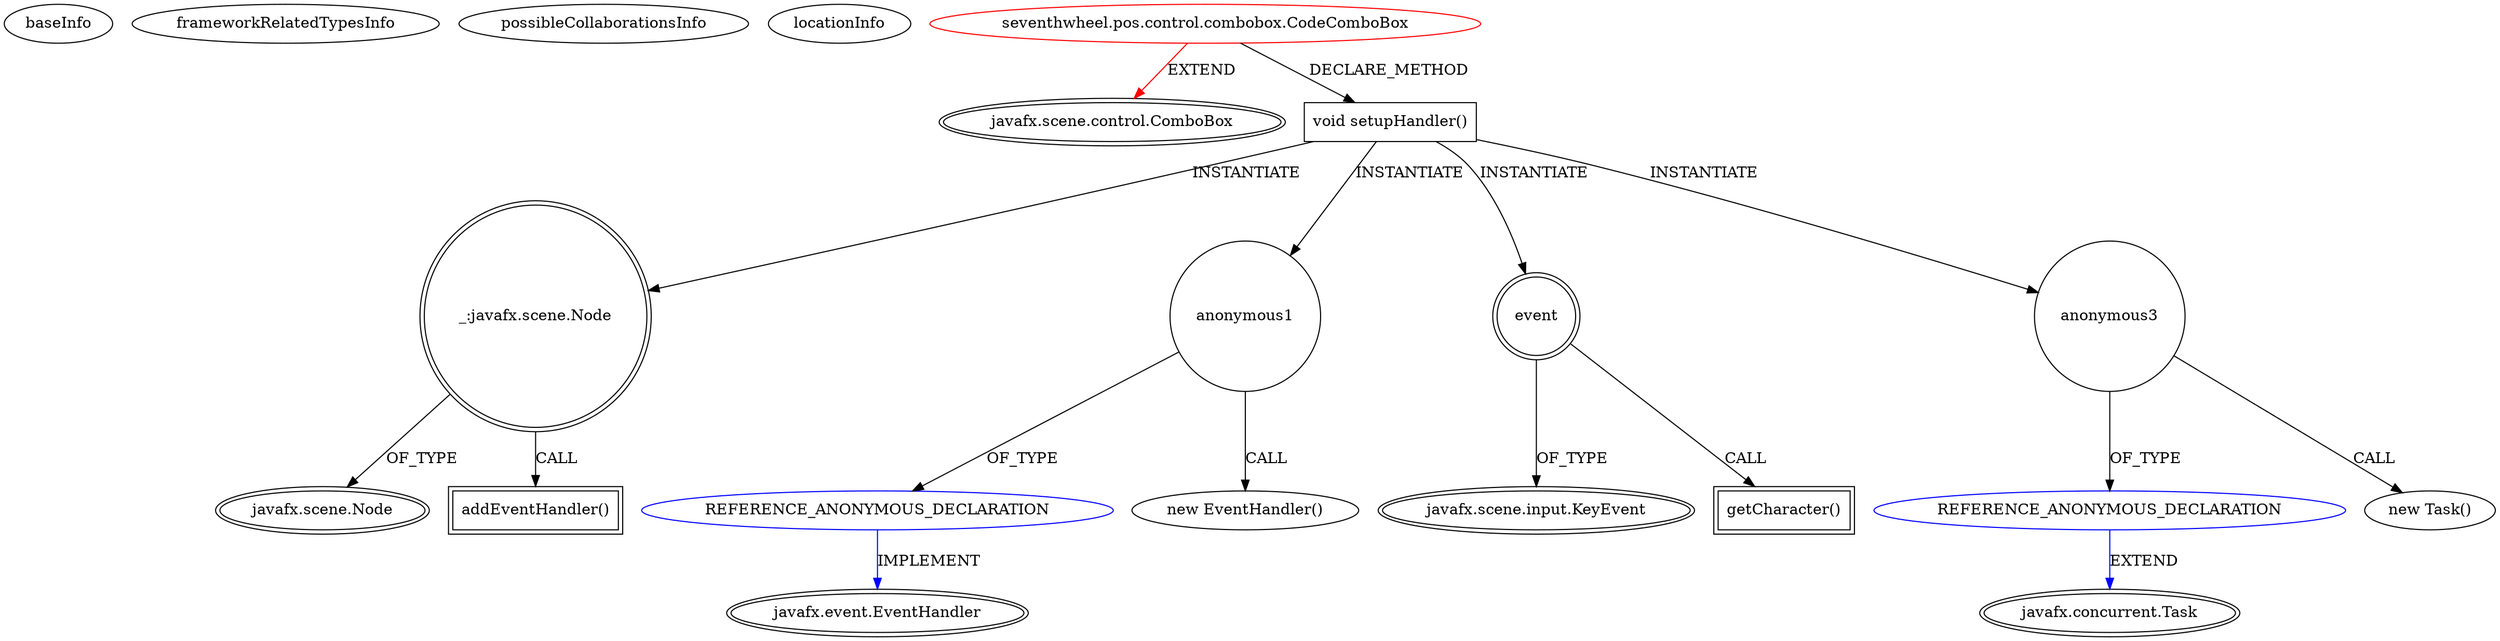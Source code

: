 digraph {
baseInfo[graphId=12,category="extension_graph",isAnonymous=false,possibleRelation=true]
frameworkRelatedTypesInfo[0="javafx.scene.control.ComboBox"]
possibleCollaborationsInfo[0="12~CLIENT_METHOD_DECLARATION-INSTANTIATION-~javafx.scene.control.ComboBox ~javafx.concurrent.Task ~false~true",1="12~CLIENT_METHOD_DECLARATION-INSTANTIATION-~javafx.scene.control.ComboBox ~javafx.event.EventHandler ~false~true"]
locationInfo[projectName="7thwheel-medaka-chan",filePath="/7thwheel-medaka-chan/medaka-chan-master/src/seventhwheel/pos/control/combobox/CodeComboBox.java",contextSignature="CodeComboBox",graphId="12"]
0[label="seventhwheel.pos.control.combobox.CodeComboBox",vertexType="ROOT_CLIENT_CLASS_DECLARATION",isFrameworkType=false,color=red]
1[label="javafx.scene.control.ComboBox",vertexType="FRAMEWORK_CLASS_TYPE",isFrameworkType=true,peripheries=2]
2[label="void setupHandler()",vertexType="CLIENT_METHOD_DECLARATION",isFrameworkType=false,shape=box]
3[label="_:javafx.scene.Node",vertexType="VARIABLE_EXPRESION",isFrameworkType=true,peripheries=2,shape=circle]
5[label="javafx.scene.Node",vertexType="FRAMEWORK_CLASS_TYPE",isFrameworkType=true,peripheries=2]
4[label="addEventHandler()",vertexType="INSIDE_CALL",isFrameworkType=true,peripheries=2,shape=box]
7[label="anonymous1",vertexType="VARIABLE_EXPRESION",isFrameworkType=false,shape=circle]
8[label="REFERENCE_ANONYMOUS_DECLARATION",vertexType="REFERENCE_ANONYMOUS_DECLARATION",isFrameworkType=false,color=blue]
9[label="javafx.event.EventHandler",vertexType="FRAMEWORK_INTERFACE_TYPE",isFrameworkType=true,peripheries=2]
6[label="new EventHandler()",vertexType="CONSTRUCTOR_CALL",isFrameworkType=false]
10[label="event",vertexType="VARIABLE_EXPRESION",isFrameworkType=true,peripheries=2,shape=circle]
12[label="javafx.scene.input.KeyEvent",vertexType="FRAMEWORK_CLASS_TYPE",isFrameworkType=true,peripheries=2]
11[label="getCharacter()",vertexType="INSIDE_CALL",isFrameworkType=true,peripheries=2,shape=box]
14[label="anonymous3",vertexType="VARIABLE_EXPRESION",isFrameworkType=false,shape=circle]
15[label="REFERENCE_ANONYMOUS_DECLARATION",vertexType="REFERENCE_ANONYMOUS_DECLARATION",isFrameworkType=false,color=blue]
16[label="javafx.concurrent.Task",vertexType="FRAMEWORK_CLASS_TYPE",isFrameworkType=true,peripheries=2]
13[label="new Task()",vertexType="CONSTRUCTOR_CALL",isFrameworkType=false]
0->1[label="EXTEND",color=red]
0->2[label="DECLARE_METHOD"]
2->3[label="INSTANTIATE"]
3->5[label="OF_TYPE"]
3->4[label="CALL"]
2->7[label="INSTANTIATE"]
8->9[label="IMPLEMENT",color=blue]
7->8[label="OF_TYPE"]
7->6[label="CALL"]
2->10[label="INSTANTIATE"]
10->12[label="OF_TYPE"]
10->11[label="CALL"]
2->14[label="INSTANTIATE"]
15->16[label="EXTEND",color=blue]
14->15[label="OF_TYPE"]
14->13[label="CALL"]
}
